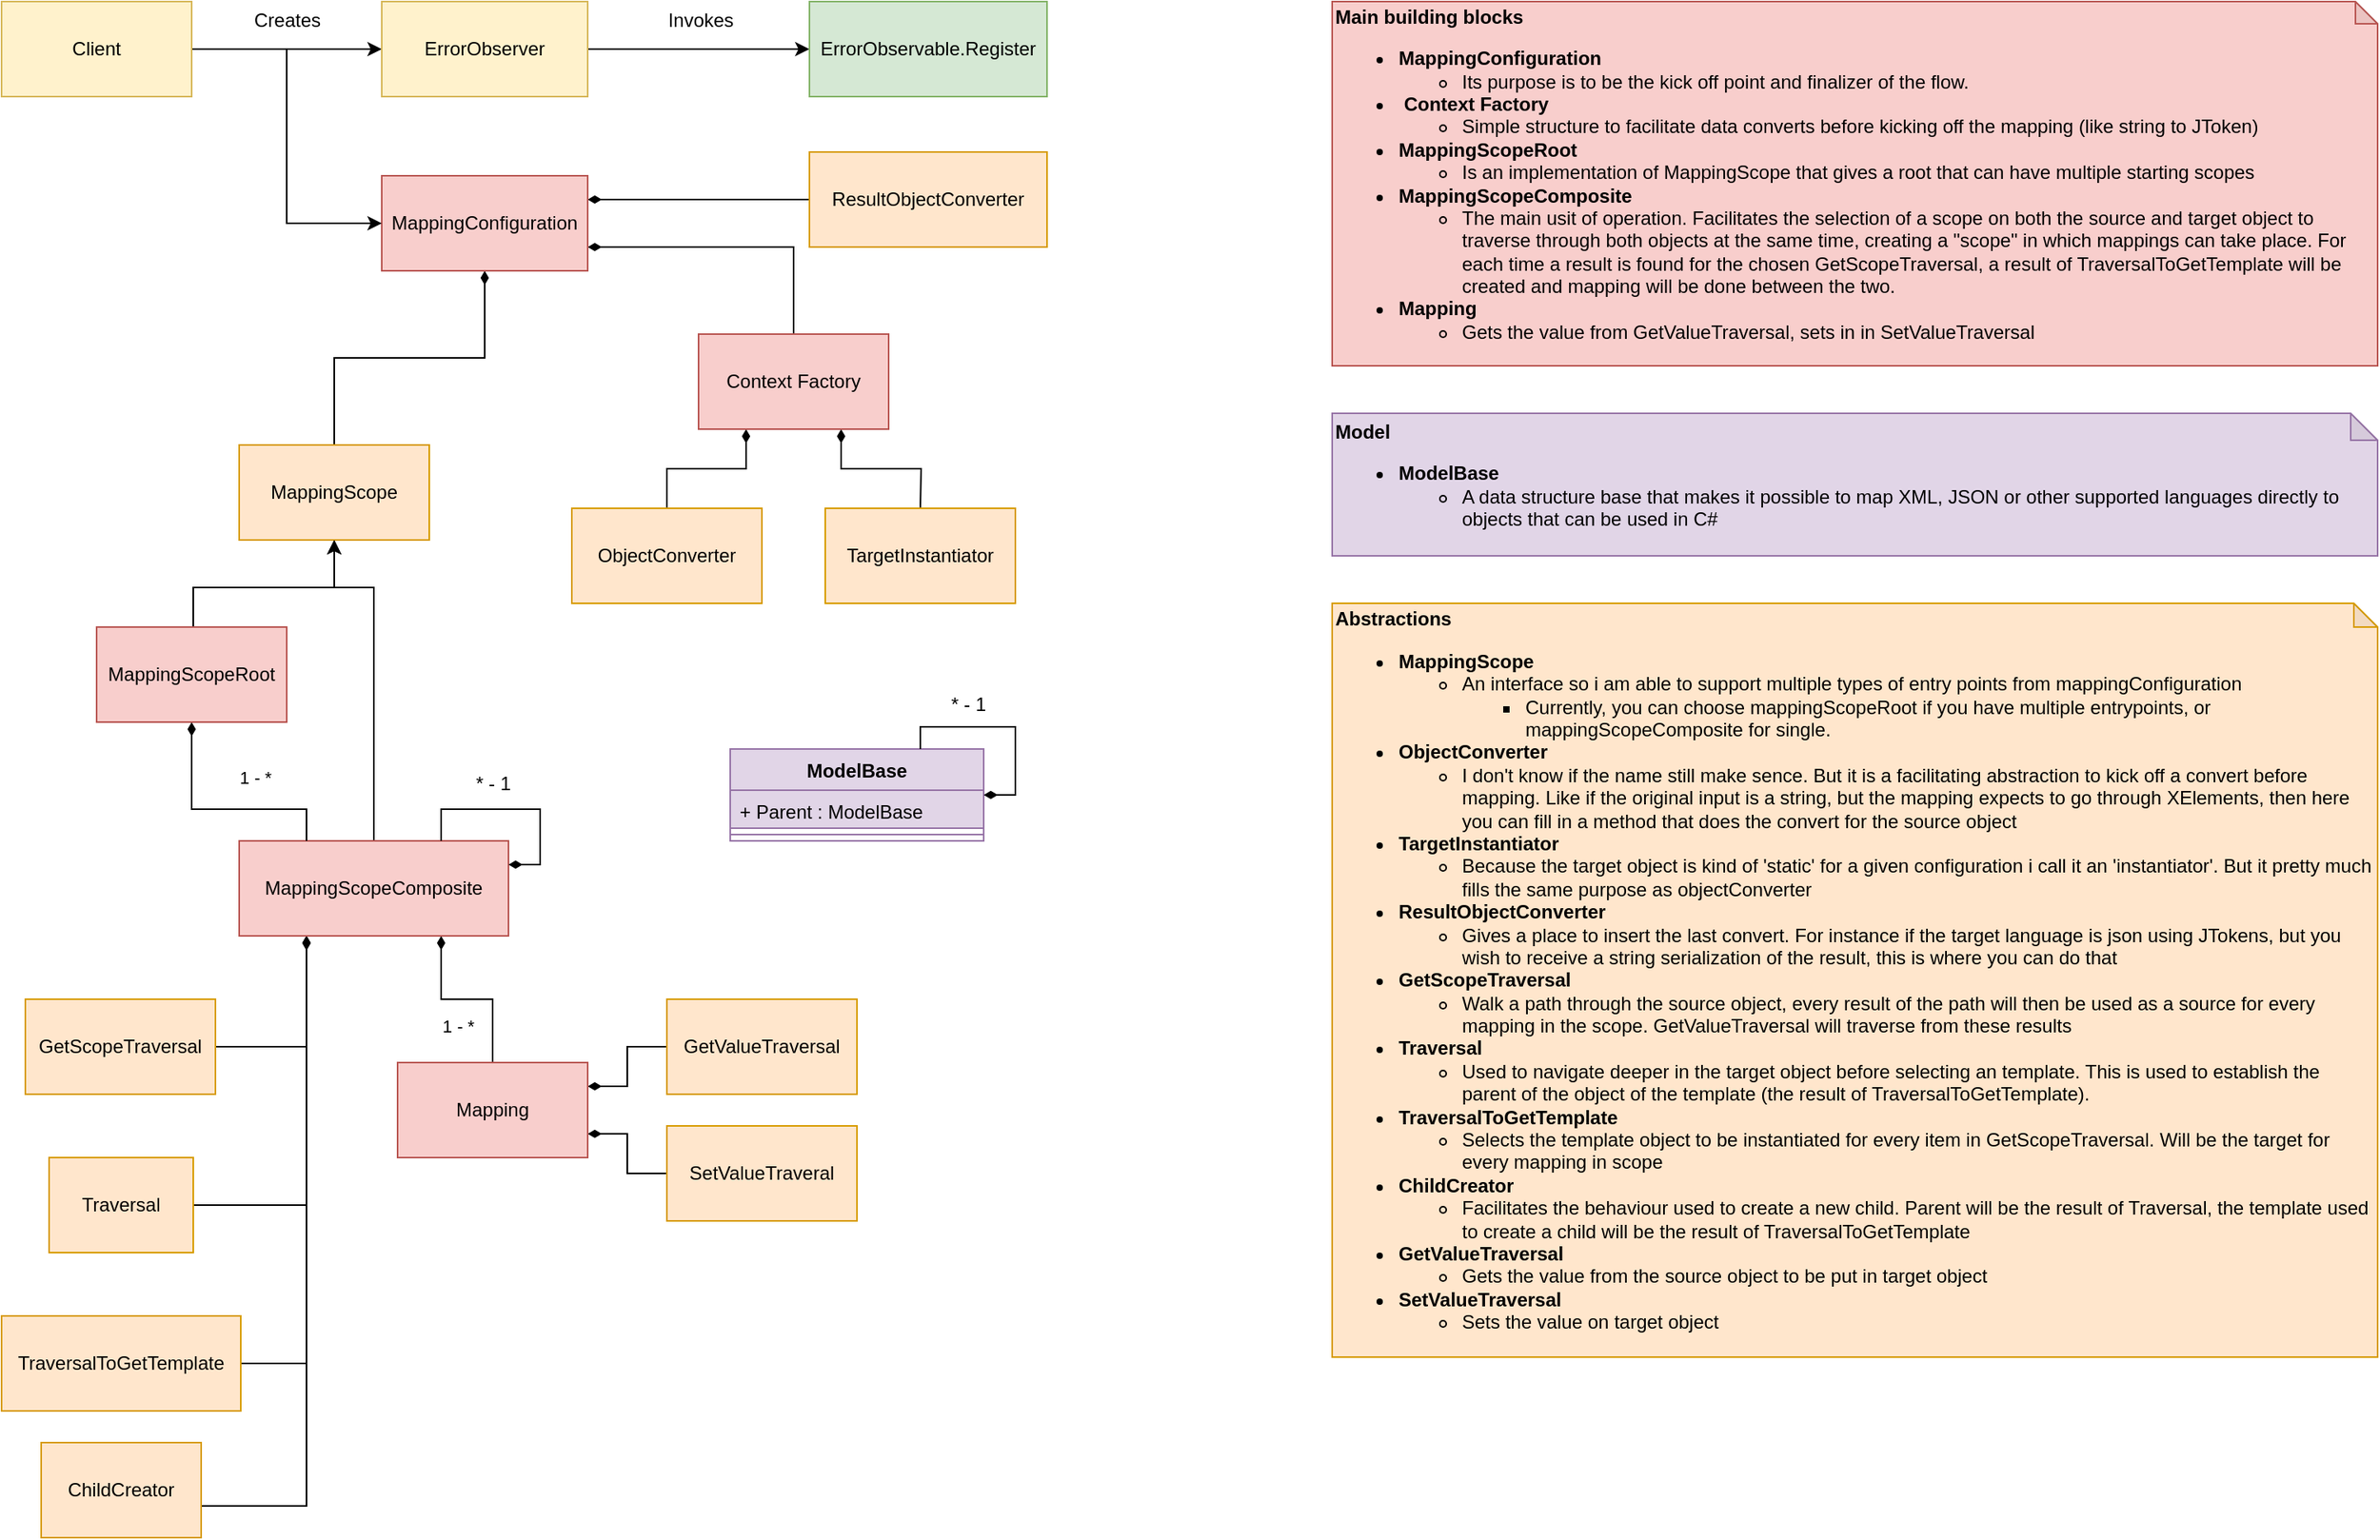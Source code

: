 <mxfile version="12.2.3" type="device" pages="1"><diagram id="NKJI61g4svBPpDYfi4Ff" name="Flow"><mxGraphModel dx="2560" dy="1398" grid="1" gridSize="10" guides="1" tooltips="1" connect="1" arrows="1" fold="1" page="1" pageScale="1" pageWidth="827" pageHeight="1169" math="0" shadow="0"><root><mxCell id="0"/><mxCell id="1" parent="0"/><mxCell id="7-L7uNAoAu1BIZzLxU2F-14" style="edgeStyle=orthogonalEdgeStyle;rounded=0;orthogonalLoop=1;jettySize=auto;html=1;exitX=0.5;exitY=1;exitDx=0;exitDy=0;endArrow=none;endFill=0;startArrow=diamondThin;startFill=1;" parent="1" source="7-L7uNAoAu1BIZzLxU2F-1" target="LV3j4Zr44j6JFm8X3JwT-12" edge="1"><mxGeometry relative="1" as="geometry"/></mxCell><mxCell id="7-L7uNAoAu1BIZzLxU2F-33" style="edgeStyle=orthogonalEdgeStyle;rounded=0;orthogonalLoop=1;jettySize=auto;html=1;exitX=1;exitY=0.75;exitDx=0;exitDy=0;entryX=0.5;entryY=0;entryDx=0;entryDy=0;startArrow=diamondThin;startFill=1;endArrow=none;endFill=0;" parent="1" source="7-L7uNAoAu1BIZzLxU2F-1" target="7-L7uNAoAu1BIZzLxU2F-12" edge="1"><mxGeometry relative="1" as="geometry"/></mxCell><mxCell id="LV3j4Zr44j6JFm8X3JwT-1" style="edgeStyle=orthogonalEdgeStyle;rounded=0;orthogonalLoop=1;jettySize=auto;html=1;exitX=1;exitY=0.25;exitDx=0;exitDy=0;entryX=0;entryY=0.5;entryDx=0;entryDy=0;startArrow=diamondThin;startFill=1;endArrow=none;endFill=0;" edge="1" parent="1" source="7-L7uNAoAu1BIZzLxU2F-1" target="8RPhoHzHTQjY7W_NBC8A-4"><mxGeometry relative="1" as="geometry"/></mxCell><mxCell id="7-L7uNAoAu1BIZzLxU2F-1" value="MappingConfiguration" style="rounded=0;whiteSpace=wrap;html=1;fillColor=#f8cecc;strokeColor=#b85450;" parent="1" vertex="1"><mxGeometry x="280" y="170" width="130" height="60" as="geometry"/></mxCell><mxCell id="7-L7uNAoAu1BIZzLxU2F-4" value="&lt;br&gt;" style="edgeStyle=orthogonalEdgeStyle;rounded=0;orthogonalLoop=1;jettySize=auto;html=1;exitX=1;exitY=0.5;exitDx=0;exitDy=0;entryX=0;entryY=0.5;entryDx=0;entryDy=0;" parent="1" source="7-L7uNAoAu1BIZzLxU2F-2" target="7-L7uNAoAu1BIZzLxU2F-3" edge="1"><mxGeometry relative="1" as="geometry"/></mxCell><mxCell id="7-L7uNAoAu1BIZzLxU2F-7" style="edgeStyle=orthogonalEdgeStyle;rounded=0;orthogonalLoop=1;jettySize=auto;html=1;exitX=1;exitY=0.5;exitDx=0;exitDy=0;entryX=0;entryY=0.5;entryDx=0;entryDy=0;" parent="1" source="7-L7uNAoAu1BIZzLxU2F-2" target="7-L7uNAoAu1BIZzLxU2F-1" edge="1"><mxGeometry relative="1" as="geometry"/></mxCell><mxCell id="LV3j4Zr44j6JFm8X3JwT-5" value="Creates" style="text;html=1;resizable=0;points=[];align=center;verticalAlign=middle;labelBackgroundColor=#ffffff;" vertex="1" connectable="0" parent="7-L7uNAoAu1BIZzLxU2F-7"><mxGeometry x="0.179" y="-2" relative="1" as="geometry"><mxPoint x="2" y="-94" as="offset"/></mxGeometry></mxCell><mxCell id="7-L7uNAoAu1BIZzLxU2F-2" value="Client" style="rounded=0;whiteSpace=wrap;html=1;fillColor=#fff2cc;strokeColor=#d6b656;" parent="1" vertex="1"><mxGeometry x="40" y="60" width="120" height="60" as="geometry"/></mxCell><mxCell id="7-L7uNAoAu1BIZzLxU2F-6" style="edgeStyle=orthogonalEdgeStyle;rounded=0;orthogonalLoop=1;jettySize=auto;html=1;exitX=1;exitY=0.5;exitDx=0;exitDy=0;entryX=0;entryY=0.5;entryDx=0;entryDy=0;" parent="1" source="7-L7uNAoAu1BIZzLxU2F-3" target="7-L7uNAoAu1BIZzLxU2F-5" edge="1"><mxGeometry relative="1" as="geometry"/></mxCell><mxCell id="LV3j4Zr44j6JFm8X3JwT-9" value="Invokes" style="text;html=1;resizable=0;points=[];align=center;verticalAlign=middle;labelBackgroundColor=#ffffff;" vertex="1" connectable="0" parent="7-L7uNAoAu1BIZzLxU2F-6"><mxGeometry x="0.319" y="-1" relative="1" as="geometry"><mxPoint x="-22" y="-19" as="offset"/></mxGeometry></mxCell><mxCell id="7-L7uNAoAu1BIZzLxU2F-3" value="ErrorObserver" style="rounded=0;whiteSpace=wrap;html=1;fillColor=#fff2cc;strokeColor=#d6b656;" parent="1" vertex="1"><mxGeometry x="280" y="60" width="130" height="60" as="geometry"/></mxCell><mxCell id="7-L7uNAoAu1BIZzLxU2F-5" value="ErrorObservable.Register" style="rounded=0;whiteSpace=wrap;html=1;fillColor=#d5e8d4;strokeColor=#82b366;" parent="1" vertex="1"><mxGeometry x="550" y="60" width="150" height="60" as="geometry"/></mxCell><mxCell id="7-L7uNAoAu1BIZzLxU2F-23" style="edgeStyle=orthogonalEdgeStyle;rounded=0;orthogonalLoop=1;jettySize=auto;html=1;exitX=0.25;exitY=1;exitDx=0;exitDy=0;entryX=0.5;entryY=0;entryDx=0;entryDy=0;startArrow=diamondThin;startFill=1;endArrow=none;endFill=0;" parent="1" source="7-L7uNAoAu1BIZzLxU2F-12" target="7-L7uNAoAu1BIZzLxU2F-19" edge="1"><mxGeometry relative="1" as="geometry"/></mxCell><mxCell id="7-L7uNAoAu1BIZzLxU2F-24" style="edgeStyle=orthogonalEdgeStyle;rounded=0;orthogonalLoop=1;jettySize=auto;html=1;exitX=0.75;exitY=1;exitDx=0;exitDy=0;entryX=0.5;entryY=0;entryDx=0;entryDy=0;startArrow=diamondThin;startFill=1;endArrow=none;endFill=0;" parent="1" source="7-L7uNAoAu1BIZzLxU2F-12" edge="1"><mxGeometry relative="1" as="geometry"><mxPoint x="620" y="380" as="targetPoint"/></mxGeometry></mxCell><mxCell id="7-L7uNAoAu1BIZzLxU2F-12" value="Context Factory" style="rounded=0;whiteSpace=wrap;html=1;fillColor=#f8cecc;strokeColor=#b85450;" parent="1" vertex="1"><mxGeometry x="480" y="270" width="120" height="60" as="geometry"/></mxCell><mxCell id="7-L7uNAoAu1BIZzLxU2F-37" value="1 - *" style="edgeStyle=orthogonalEdgeStyle;rounded=0;orthogonalLoop=1;jettySize=auto;html=1;exitX=0.75;exitY=1;exitDx=0;exitDy=0;startArrow=diamondThin;startFill=1;endArrow=none;endFill=0;entryX=0.5;entryY=0;entryDx=0;entryDy=0;" parent="1" source="7-L7uNAoAu1BIZzLxU2F-13" target="7-L7uNAoAu1BIZzLxU2F-35" edge="1"><mxGeometry x="-0.348" y="10" relative="1" as="geometry"><mxPoint y="20" as="offset"/><mxPoint x="380" y="860" as="targetPoint"/></mxGeometry></mxCell><mxCell id="7-L7uNAoAu1BIZzLxU2F-48" style="edgeStyle=orthogonalEdgeStyle;rounded=0;orthogonalLoop=1;jettySize=auto;html=1;exitX=0.25;exitY=1;exitDx=0;exitDy=0;entryX=1;entryY=0.5;entryDx=0;entryDy=0;startArrow=diamondThin;startFill=1;endArrow=none;endFill=0;" parent="1" source="7-L7uNAoAu1BIZzLxU2F-13" target="7-L7uNAoAu1BIZzLxU2F-44" edge="1"><mxGeometry relative="1" as="geometry"><Array as="points"><mxPoint x="233" y="820"/></Array></mxGeometry></mxCell><mxCell id="7-L7uNAoAu1BIZzLxU2F-49" style="edgeStyle=orthogonalEdgeStyle;rounded=0;orthogonalLoop=1;jettySize=auto;html=1;exitX=0.25;exitY=1;exitDx=0;exitDy=0;entryX=1;entryY=0.5;entryDx=0;entryDy=0;startArrow=diamondThin;startFill=1;endArrow=none;endFill=0;" parent="1" source="7-L7uNAoAu1BIZzLxU2F-13" target="7-L7uNAoAu1BIZzLxU2F-45" edge="1"><mxGeometry relative="1" as="geometry"><Array as="points"><mxPoint x="233" y="920"/></Array></mxGeometry></mxCell><mxCell id="7-L7uNAoAu1BIZzLxU2F-50" style="edgeStyle=orthogonalEdgeStyle;rounded=0;orthogonalLoop=1;jettySize=auto;html=1;exitX=0.25;exitY=1;exitDx=0;exitDy=0;entryX=1;entryY=0.5;entryDx=0;entryDy=0;startArrow=diamondThin;startFill=1;endArrow=none;endFill=0;" parent="1" source="7-L7uNAoAu1BIZzLxU2F-13" edge="1"><mxGeometry relative="1" as="geometry"><Array as="points"><mxPoint x="233" y="1010"/></Array><mxPoint x="166" y="1010" as="targetPoint"/></mxGeometry></mxCell><mxCell id="7-L7uNAoAu1BIZzLxU2F-51" style="edgeStyle=orthogonalEdgeStyle;rounded=0;orthogonalLoop=1;jettySize=auto;html=1;exitX=0.25;exitY=1;exitDx=0;exitDy=0;entryX=1;entryY=0.5;entryDx=0;entryDy=0;startArrow=diamondThin;startFill=1;endArrow=none;endFill=0;" parent="1" source="7-L7uNAoAu1BIZzLxU2F-13" target="7-L7uNAoAu1BIZzLxU2F-42" edge="1"><mxGeometry relative="1" as="geometry"><Array as="points"><mxPoint x="233" y="720"/></Array></mxGeometry></mxCell><mxCell id="LV3j4Zr44j6JFm8X3JwT-16" style="edgeStyle=orthogonalEdgeStyle;rounded=0;orthogonalLoop=1;jettySize=auto;html=1;exitX=0.5;exitY=0;exitDx=0;exitDy=0;entryX=0.5;entryY=1;entryDx=0;entryDy=0;startArrow=none;startFill=0;endArrow=classic;endFill=1;" edge="1" parent="1" source="7-L7uNAoAu1BIZzLxU2F-13" target="LV3j4Zr44j6JFm8X3JwT-12"><mxGeometry relative="1" as="geometry"><Array as="points"><mxPoint x="275" y="430"/><mxPoint x="250" y="430"/></Array></mxGeometry></mxCell><mxCell id="7-L7uNAoAu1BIZzLxU2F-13" value="MappingScopeComposite" style="rounded=0;whiteSpace=wrap;html=1;fillColor=#f8cecc;strokeColor=#b85450;" parent="1" vertex="1"><mxGeometry x="190" y="590" width="170" height="60" as="geometry"/></mxCell><mxCell id="7-L7uNAoAu1BIZzLxU2F-19" value="ObjectConverter" style="rounded=0;whiteSpace=wrap;html=1;fillColor=#ffe6cc;strokeColor=#d79b00;" parent="1" vertex="1"><mxGeometry x="400" y="380" width="120" height="60" as="geometry"/></mxCell><mxCell id="7-L7uNAoAu1BIZzLxU2F-30" value="TargetInstantiator" style="rounded=0;whiteSpace=wrap;html=1;fillColor=#ffe6cc;strokeColor=#d79b00;" parent="1" vertex="1"><mxGeometry x="560" y="380" width="120" height="60" as="geometry"/></mxCell><mxCell id="7-L7uNAoAu1BIZzLxU2F-34" style="edgeStyle=orthogonalEdgeStyle;rounded=0;orthogonalLoop=1;jettySize=auto;html=1;exitX=1;exitY=0.25;exitDx=0;exitDy=0;entryX=0.75;entryY=0;entryDx=0;entryDy=0;startArrow=diamondThin;startFill=1;endArrow=none;endFill=0;" parent="1" source="7-L7uNAoAu1BIZzLxU2F-13" target="7-L7uNAoAu1BIZzLxU2F-13" edge="1"><mxGeometry relative="1" as="geometry"><Array as="points"><mxPoint x="380" y="605"/><mxPoint x="380" y="570"/><mxPoint x="318" y="570"/></Array></mxGeometry></mxCell><mxCell id="8RPhoHzHTQjY7W_NBC8A-3" value="* - 1" style="text;html=1;resizable=0;points=[];align=center;verticalAlign=middle;labelBackgroundColor=#ffffff;direction=south;" parent="7-L7uNAoAu1BIZzLxU2F-34" vertex="1" connectable="0"><mxGeometry x="-0.036" relative="1" as="geometry"><mxPoint x="-19" y="-16" as="offset"/></mxGeometry></mxCell><mxCell id="7-L7uNAoAu1BIZzLxU2F-40" style="edgeStyle=orthogonalEdgeStyle;rounded=0;orthogonalLoop=1;jettySize=auto;html=1;exitX=1;exitY=0.25;exitDx=0;exitDy=0;entryX=0;entryY=0.5;entryDx=0;entryDy=0;startArrow=diamondThin;startFill=1;endArrow=none;endFill=0;" parent="1" source="7-L7uNAoAu1BIZzLxU2F-35" target="7-L7uNAoAu1BIZzLxU2F-38" edge="1"><mxGeometry relative="1" as="geometry"/></mxCell><mxCell id="7-L7uNAoAu1BIZzLxU2F-41" style="edgeStyle=orthogonalEdgeStyle;rounded=0;orthogonalLoop=1;jettySize=auto;html=1;exitX=1;exitY=0.75;exitDx=0;exitDy=0;entryX=0;entryY=0.5;entryDx=0;entryDy=0;startArrow=diamondThin;startFill=1;endArrow=none;endFill=0;" parent="1" source="7-L7uNAoAu1BIZzLxU2F-35" target="7-L7uNAoAu1BIZzLxU2F-39" edge="1"><mxGeometry relative="1" as="geometry"/></mxCell><mxCell id="7-L7uNAoAu1BIZzLxU2F-35" value="Mapping" style="rounded=0;whiteSpace=wrap;html=1;fillColor=#f8cecc;strokeColor=#b85450;" parent="1" vertex="1"><mxGeometry x="290" y="730" width="120" height="60" as="geometry"/></mxCell><mxCell id="7-L7uNAoAu1BIZzLxU2F-38" value="GetValueTraversal" style="rounded=0;whiteSpace=wrap;html=1;fillColor=#ffe6cc;strokeColor=#d79b00;" parent="1" vertex="1"><mxGeometry x="460" y="690" width="120" height="60" as="geometry"/></mxCell><mxCell id="7-L7uNAoAu1BIZzLxU2F-39" value="SetValueTraveral" style="rounded=0;whiteSpace=wrap;html=1;fillColor=#ffe6cc;strokeColor=#d79b00;" parent="1" vertex="1"><mxGeometry x="460" y="770" width="120" height="60" as="geometry"/></mxCell><mxCell id="7-L7uNAoAu1BIZzLxU2F-42" value="GetScopeTraversal" style="rounded=0;whiteSpace=wrap;html=1;fillColor=#ffe6cc;strokeColor=#d79b00;" parent="1" vertex="1"><mxGeometry x="55" y="690" width="120" height="60" as="geometry"/></mxCell><mxCell id="7-L7uNAoAu1BIZzLxU2F-44" value="Traversal" style="rounded=0;whiteSpace=wrap;html=1;fillColor=#ffe6cc;strokeColor=#d79b00;" parent="1" vertex="1"><mxGeometry x="70" y="790" width="91" height="60" as="geometry"/></mxCell><mxCell id="7-L7uNAoAu1BIZzLxU2F-45" value="TraversalToGetTemplate" style="rounded=0;whiteSpace=wrap;html=1;fillColor=#ffe6cc;strokeColor=#d79b00;" parent="1" vertex="1"><mxGeometry x="40" y="890" width="151" height="60" as="geometry"/></mxCell><mxCell id="7-L7uNAoAu1BIZzLxU2F-46" value="ChildCreator" style="rounded=0;whiteSpace=wrap;html=1;fillColor=#ffe6cc;strokeColor=#d79b00;" parent="1" vertex="1"><mxGeometry x="65" y="970" width="101" height="60" as="geometry"/></mxCell><mxCell id="7-L7uNAoAu1BIZzLxU2F-63" value="ModelBase" style="swimlane;fontStyle=1;align=center;verticalAlign=top;childLayout=stackLayout;horizontal=1;startSize=26;horizontalStack=0;resizeParent=1;resizeParentMax=0;resizeLast=0;collapsible=1;marginBottom=0;fillColor=#e1d5e7;strokeColor=#9673a6;" parent="1" vertex="1"><mxGeometry x="500" y="532" width="160" height="58" as="geometry"/></mxCell><mxCell id="7-L7uNAoAu1BIZzLxU2F-64" value="+ Parent : ModelBase" style="text;strokeColor=#9673a6;fillColor=#e1d5e7;align=left;verticalAlign=top;spacingLeft=4;spacingRight=4;overflow=hidden;rotatable=0;points=[[0,0.5],[1,0.5]];portConstraint=eastwest;" parent="7-L7uNAoAu1BIZzLxU2F-63" vertex="1"><mxGeometry y="26" width="160" height="24" as="geometry"/></mxCell><mxCell id="7-L7uNAoAu1BIZzLxU2F-65" value="" style="line;strokeWidth=1;fillColor=#e1d5e7;align=left;verticalAlign=middle;spacingTop=-1;spacingLeft=3;spacingRight=3;rotatable=0;labelPosition=right;points=[];portConstraint=eastwest;strokeColor=#9673a6;" parent="7-L7uNAoAu1BIZzLxU2F-63" vertex="1"><mxGeometry y="50" width="160" height="8" as="geometry"/></mxCell><mxCell id="7-L7uNAoAu1BIZzLxU2F-72" style="edgeStyle=orthogonalEdgeStyle;rounded=0;orthogonalLoop=1;jettySize=auto;html=1;exitX=1;exitY=0.5;exitDx=0;exitDy=0;entryX=0.75;entryY=0;entryDx=0;entryDy=0;startArrow=diamondThin;startFill=1;endArrow=none;endFill=0;" parent="1" source="7-L7uNAoAu1BIZzLxU2F-63" target="7-L7uNAoAu1BIZzLxU2F-63" edge="1"><mxGeometry relative="1" as="geometry"><Array as="points"><mxPoint x="680" y="561"/><mxPoint x="680" y="518"/><mxPoint x="620" y="518"/></Array></mxGeometry></mxCell><mxCell id="LV3j4Zr44j6JFm8X3JwT-4" value="* - 1" style="text;html=1;resizable=0;points=[];align=center;verticalAlign=middle;labelBackgroundColor=#ffffff;" vertex="1" connectable="0" parent="7-L7uNAoAu1BIZzLxU2F-72"><mxGeometry x="0.086" y="-1" relative="1" as="geometry"><mxPoint x="-19" y="-13" as="offset"/></mxGeometry></mxCell><mxCell id="8RPhoHzHTQjY7W_NBC8A-4" value="ResultObjectConverter" style="rounded=0;whiteSpace=wrap;html=1;fillColor=#ffe6cc;strokeColor=#d79b00;" parent="1" vertex="1"><mxGeometry x="550" y="155" width="150" height="60" as="geometry"/></mxCell><mxCell id="LV3j4Zr44j6JFm8X3JwT-10" value="&lt;b&gt;Abstractions&lt;/b&gt;&lt;br&gt;&lt;ul&gt;&lt;li style=&quot;font-weight: bold&quot;&gt;MappingScope&lt;/li&gt;&lt;ul&gt;&lt;li&gt;An interface so i am able to support multiple types of entry points from mappingConfiguration&lt;/li&gt;&lt;ul&gt;&lt;li&gt;Currently, you can choose mappingScopeRoot if you have multiple entrypoints, or mappingScopeComposite for single.&lt;/li&gt;&lt;/ul&gt;&lt;/ul&gt;&lt;li&gt;&lt;b&gt;ObjectConverter&lt;/b&gt;&lt;/li&gt;&lt;ul&gt;&lt;li&gt;I don't know if the name still make sence. But it is a facilitating abstraction to kick off a convert before mapping. Like if the original input is a string, but the mapping expects to go through XElements, then here you can fill in a method that does the convert for the source object&lt;/li&gt;&lt;/ul&gt;&lt;li&gt;&lt;b&gt;TargetInstantiator&lt;/b&gt;&lt;/li&gt;&lt;ul&gt;&lt;li&gt;Because the target object is kind of 'static' for a given configuration i call it an 'instantiator'. But it pretty much fills the same purpose as objectConverter&lt;/li&gt;&lt;/ul&gt;&lt;li&gt;&lt;b&gt;ResultObjectConverter&lt;/b&gt;&lt;/li&gt;&lt;ul&gt;&lt;li&gt;Gives a place to insert the last convert. For instance if the target language is json using JTokens, but you wish to receive a string serialization of the result, this is where you can do that&lt;/li&gt;&lt;/ul&gt;&lt;li&gt;&lt;b&gt;GetScopeTraversal&lt;/b&gt;&lt;/li&gt;&lt;ul&gt;&lt;li&gt;Walk a path through the source object, every result of the path will then be used as a source for every mapping in the scope. GetValueTraversal will traverse from these results&lt;/li&gt;&lt;/ul&gt;&lt;li&gt;&lt;b&gt;Traversal&lt;/b&gt;&lt;/li&gt;&lt;ul&gt;&lt;li&gt;Used to navigate deeper in the target object before selecting an template. This is used to establish the parent of the object of the template (the result of TraversalToGetTemplate).&lt;/li&gt;&lt;/ul&gt;&lt;li&gt;&lt;b&gt;TraversalToGetTemplate&lt;/b&gt;&lt;/li&gt;&lt;ul&gt;&lt;li&gt;Selects the template object to be instantiated for every item in GetScopeTraversal. Will be the target for every mapping in scope&lt;/li&gt;&lt;/ul&gt;&lt;li&gt;&lt;b&gt;ChildCreator&lt;/b&gt;&lt;/li&gt;&lt;ul&gt;&lt;li&gt;Facilitates the behaviour used to create a new child. Parent will be the result of Traversal, the template used to create a child will be the result of TraversalToGetTemplate&lt;/li&gt;&lt;/ul&gt;&lt;li&gt;&lt;b&gt;GetValueTraversal&lt;/b&gt;&lt;/li&gt;&lt;ul&gt;&lt;li&gt;Gets the value from the source object to be put in target object&lt;/li&gt;&lt;/ul&gt;&lt;li&gt;&lt;b&gt;SetValueTraversal&lt;/b&gt;&lt;/li&gt;&lt;ul&gt;&lt;li&gt;Sets the value on target object&lt;/li&gt;&lt;/ul&gt;&lt;/ul&gt;" style="shape=note;whiteSpace=wrap;html=1;backgroundOutline=1;darkOpacity=0.05;size=15;fillColor=#ffe6cc;strokeColor=#d79b00;align=left;" vertex="1" parent="1"><mxGeometry x="880" y="440" width="660" height="476" as="geometry"/></mxCell><mxCell id="LV3j4Zr44j6JFm8X3JwT-11" value="&lt;b&gt;Main building blocks&lt;/b&gt;&lt;br&gt;&lt;ul&gt;&lt;li&gt;&lt;b&gt;MappingConfiguration&lt;/b&gt;&lt;br&gt;&lt;/li&gt;&lt;ul&gt;&lt;li&gt;Its purpose is to be the kick off point and finalizer of the flow.&lt;/li&gt;&lt;/ul&gt;&lt;li&gt;&amp;nbsp;&lt;b&gt;Context Factory&lt;/b&gt;&lt;br&gt;&lt;ul&gt;&lt;li&gt;Simple structure to facilitate data converts before kicking off the mapping (like string to JToken)&lt;br&gt;&lt;/li&gt;&lt;/ul&gt;&lt;/li&gt;&lt;li&gt;&lt;b&gt;MappingScopeRoot&lt;/b&gt;&lt;/li&gt;&lt;ul&gt;&lt;li&gt;Is an implementation of MappingScope that gives a root that can have multiple starting scopes&lt;/li&gt;&lt;/ul&gt;&lt;li&gt;&lt;b&gt;MappingScopeComposite&lt;/b&gt;&lt;/li&gt;&lt;ul&gt;&lt;li&gt;The main usit of operation. Facilitates the selection of a scope on both the source and target object to traverse through both objects at the same time, creating a &quot;scope&quot; in which mappings can take place. For each time a result is found for the chosen GetScopeTraversal, a result of TraversalToGetTemplate will be created and mapping will be done between the two.&lt;/li&gt;&lt;/ul&gt;&lt;li&gt;&lt;b&gt;Mapping&lt;/b&gt;&lt;/li&gt;&lt;ul&gt;&lt;li&gt;Gets the value from GetValueTraversal, sets in in SetValueTraversal&lt;/li&gt;&lt;/ul&gt;&lt;/ul&gt;&lt;b&gt;&lt;/b&gt;" style="shape=note;whiteSpace=wrap;html=1;backgroundOutline=1;darkOpacity=0.05;fillColor=#f8cecc;strokeColor=#b85450;size=14;align=left;" vertex="1" parent="1"><mxGeometry x="880" y="60" width="660" height="230" as="geometry"/></mxCell><mxCell id="LV3j4Zr44j6JFm8X3JwT-12" value="MappingScope" style="rounded=0;whiteSpace=wrap;html=1;fillColor=#ffe6cc;strokeColor=#d79b00;" vertex="1" parent="1"><mxGeometry x="190" y="340" width="120" height="60" as="geometry"/></mxCell><mxCell id="LV3j4Zr44j6JFm8X3JwT-15" style="edgeStyle=orthogonalEdgeStyle;rounded=0;orthogonalLoop=1;jettySize=auto;html=1;exitX=0.5;exitY=0;exitDx=0;exitDy=0;startArrow=none;startFill=0;endArrow=classic;endFill=1;" edge="1" parent="1" source="LV3j4Zr44j6JFm8X3JwT-13" target="LV3j4Zr44j6JFm8X3JwT-12"><mxGeometry relative="1" as="geometry"><Array as="points"><mxPoint x="161" y="430"/><mxPoint x="250" y="430"/></Array></mxGeometry></mxCell><mxCell id="LV3j4Zr44j6JFm8X3JwT-17" value="1 - *" style="edgeStyle=orthogonalEdgeStyle;rounded=0;orthogonalLoop=1;jettySize=auto;html=1;exitX=0.5;exitY=1;exitDx=0;exitDy=0;entryX=0.25;entryY=0;entryDx=0;entryDy=0;startArrow=diamondThin;startFill=1;endArrow=none;endFill=0;" edge="1" parent="1" source="LV3j4Zr44j6JFm8X3JwT-13" target="7-L7uNAoAu1BIZzLxU2F-13"><mxGeometry x="0.284" y="20" relative="1" as="geometry"><Array as="points"><mxPoint x="160" y="570"/><mxPoint x="233" y="570"/></Array><mxPoint as="offset"/></mxGeometry></mxCell><mxCell id="LV3j4Zr44j6JFm8X3JwT-13" value="MappingScopeRoot" style="rounded=0;whiteSpace=wrap;html=1;fillColor=#f8cecc;strokeColor=#b85450;" vertex="1" parent="1"><mxGeometry x="100" y="455" width="120" height="60" as="geometry"/></mxCell><mxCell id="LV3j4Zr44j6JFm8X3JwT-18" value="&lt;div&gt;&lt;b&gt;Model&lt;/b&gt;&lt;/div&gt;&lt;ul&gt;&lt;li&gt;&lt;span&gt;&lt;b&gt;ModelBase&lt;/b&gt;&lt;/span&gt;&lt;/li&gt;&lt;ul&gt;&lt;li&gt;&lt;span&gt;A data structure base that makes it possible to map XML, JSON or other supported languages directly to objects that can be used in C#&lt;/span&gt;&lt;/li&gt;&lt;/ul&gt;&lt;/ul&gt;" style="shape=note;whiteSpace=wrap;html=1;backgroundOutline=1;darkOpacity=0.05;size=17;fillColor=#e1d5e7;strokeColor=#9673a6;align=left;" vertex="1" parent="1"><mxGeometry x="880" y="320" width="660" height="90" as="geometry"/></mxCell></root></mxGraphModel></diagram></mxfile>